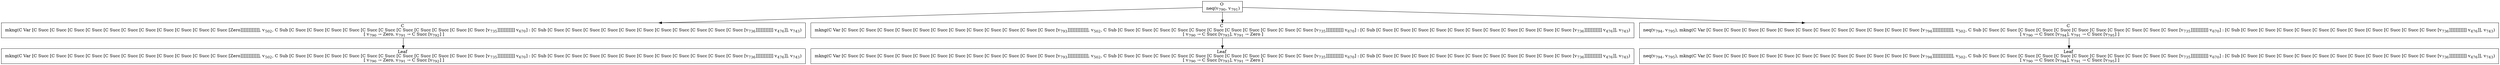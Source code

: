 digraph {
    graph [rankdir=TB
          ,bgcolor=transparent];
    node [shape=box
         ,fillcolor=white
         ,style=filled];
    0 [label=<O <BR/> neq(v<SUB>790</SUB>, v<SUB>791</SUB>)>];
    1 [label=<C <BR/> mkng(C Var [C Succ [C Succ [C Succ [C Succ [C Succ [C Succ [C Succ [C Succ [C Succ [C Succ [C Succ [Zero]]]]]]]]]]]], v<SUB>502</SUB>, C Sub [C Succ [C Succ [C Succ [C Succ [C Succ [C Succ [C Succ [C Succ [C Succ [C Succ [C Succ [v<SUB>735</SUB>]]]]]]]]]]] v<SUB>670</SUB>] : [C Sub [C Succ [C Succ [C Succ [C Succ [C Succ [C Succ [C Succ [C Succ [C Succ [C Succ [C Succ [v<SUB>736</SUB>]]]]]]]]]]] v<SUB>476</SUB>]], v<SUB>743</SUB>) <BR/>  [ v<SUB>790</SUB> &rarr; Zero, v<SUB>791</SUB> &rarr; C Succ [v<SUB>792</SUB>] ] >];
    2 [label=<C <BR/> mkng(C Var [C Succ [C Succ [C Succ [C Succ [C Succ [C Succ [C Succ [C Succ [C Succ [C Succ [C Succ [C Succ [v<SUB>793</SUB>]]]]]]]]]]]]], v<SUB>502</SUB>, C Sub [C Succ [C Succ [C Succ [C Succ [C Succ [C Succ [C Succ [C Succ [C Succ [C Succ [C Succ [v<SUB>735</SUB>]]]]]]]]]]] v<SUB>670</SUB>] : [C Sub [C Succ [C Succ [C Succ [C Succ [C Succ [C Succ [C Succ [C Succ [C Succ [C Succ [C Succ [v<SUB>736</SUB>]]]]]]]]]]] v<SUB>476</SUB>]], v<SUB>743</SUB>) <BR/>  [ v<SUB>790</SUB> &rarr; C Succ [v<SUB>793</SUB>], v<SUB>791</SUB> &rarr; Zero ] >];
    3 [label=<C <BR/> neq(v<SUB>794</SUB>, v<SUB>795</SUB>), mkng(C Var [C Succ [C Succ [C Succ [C Succ [C Succ [C Succ [C Succ [C Succ [C Succ [C Succ [C Succ [C Succ [v<SUB>794</SUB>]]]]]]]]]]]]], v<SUB>502</SUB>, C Sub [C Succ [C Succ [C Succ [C Succ [C Succ [C Succ [C Succ [C Succ [C Succ [C Succ [C Succ [v<SUB>735</SUB>]]]]]]]]]]] v<SUB>670</SUB>] : [C Sub [C Succ [C Succ [C Succ [C Succ [C Succ [C Succ [C Succ [C Succ [C Succ [C Succ [C Succ [v<SUB>736</SUB>]]]]]]]]]]] v<SUB>476</SUB>]], v<SUB>743</SUB>) <BR/>  [ v<SUB>790</SUB> &rarr; C Succ [v<SUB>794</SUB>], v<SUB>791</SUB> &rarr; C Succ [v<SUB>795</SUB>] ] >];
    4 [label=<Leaf <BR/> mkng(C Var [C Succ [C Succ [C Succ [C Succ [C Succ [C Succ [C Succ [C Succ [C Succ [C Succ [C Succ [Zero]]]]]]]]]]]], v<SUB>502</SUB>, C Sub [C Succ [C Succ [C Succ [C Succ [C Succ [C Succ [C Succ [C Succ [C Succ [C Succ [C Succ [v<SUB>735</SUB>]]]]]]]]]]] v<SUB>670</SUB>] : [C Sub [C Succ [C Succ [C Succ [C Succ [C Succ [C Succ [C Succ [C Succ [C Succ [C Succ [C Succ [v<SUB>736</SUB>]]]]]]]]]]] v<SUB>476</SUB>]], v<SUB>743</SUB>) <BR/>  [ v<SUB>790</SUB> &rarr; Zero, v<SUB>791</SUB> &rarr; C Succ [v<SUB>792</SUB>] ] >];
    5 [label=<Leaf <BR/> mkng(C Var [C Succ [C Succ [C Succ [C Succ [C Succ [C Succ [C Succ [C Succ [C Succ [C Succ [C Succ [C Succ [v<SUB>793</SUB>]]]]]]]]]]]]], v<SUB>502</SUB>, C Sub [C Succ [C Succ [C Succ [C Succ [C Succ [C Succ [C Succ [C Succ [C Succ [C Succ [C Succ [v<SUB>735</SUB>]]]]]]]]]]] v<SUB>670</SUB>] : [C Sub [C Succ [C Succ [C Succ [C Succ [C Succ [C Succ [C Succ [C Succ [C Succ [C Succ [C Succ [v<SUB>736</SUB>]]]]]]]]]]] v<SUB>476</SUB>]], v<SUB>743</SUB>) <BR/>  [ v<SUB>790</SUB> &rarr; C Succ [v<SUB>793</SUB>], v<SUB>791</SUB> &rarr; Zero ] >];
    6 [label=<Leaf <BR/> neq(v<SUB>794</SUB>, v<SUB>795</SUB>), mkng(C Var [C Succ [C Succ [C Succ [C Succ [C Succ [C Succ [C Succ [C Succ [C Succ [C Succ [C Succ [C Succ [v<SUB>794</SUB>]]]]]]]]]]]]], v<SUB>502</SUB>, C Sub [C Succ [C Succ [C Succ [C Succ [C Succ [C Succ [C Succ [C Succ [C Succ [C Succ [C Succ [v<SUB>735</SUB>]]]]]]]]]]] v<SUB>670</SUB>] : [C Sub [C Succ [C Succ [C Succ [C Succ [C Succ [C Succ [C Succ [C Succ [C Succ [C Succ [C Succ [v<SUB>736</SUB>]]]]]]]]]]] v<SUB>476</SUB>]], v<SUB>743</SUB>) <BR/>  [ v<SUB>790</SUB> &rarr; C Succ [v<SUB>794</SUB>], v<SUB>791</SUB> &rarr; C Succ [v<SUB>795</SUB>] ] >];
    0 -> 1 [label=""];
    0 -> 2 [label=""];
    0 -> 3 [label=""];
    1 -> 4 [label=""];
    2 -> 5 [label=""];
    3 -> 6 [label=""];
}